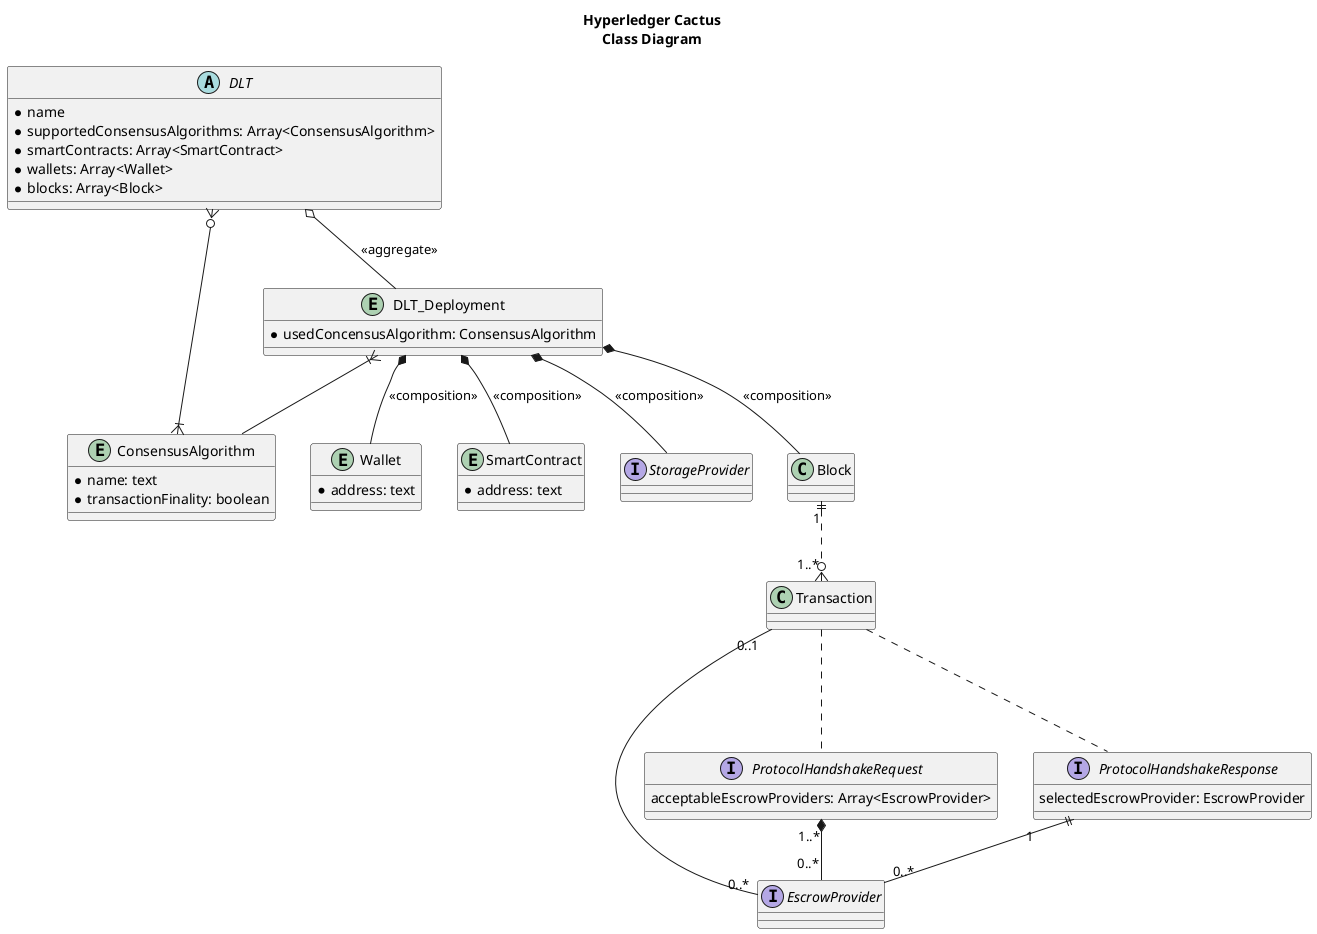 @startuml

title Hyperledger Cactus\nClass Diagram

entity "ConsensusAlgorithm" as calg {
  * name: text
  * transactionFinality: boolean
}

abstract "DLT" as dlt {
  * name
  * supportedConsensusAlgorithms: Array<ConsensusAlgorithm>
  * smartContracts: Array<SmartContract>
  * wallets: Array<Wallet>
  * blocks: Array<Block>
}

entity "DLT_Deployment" as dltd {
  * usedConcensusAlgorithm: ConsensusAlgorithm
}

entity "Wallet" as w {
  * address: text
}

entity "SmartContract" as sc {
  * address: text
}

interface "EscrowProvider" as ep {
}

interface "StorageProvider" as sp {
}

interface "ProtocolHandshakeRequest" as txhsreq {
  acceptableEscrowProviders: Array<EscrowProvider>
}

interface "ProtocolHandshakeResponse" as txhsres {
  selectedEscrowProvider: EscrowProvider
}

class "Transaction" as tx {
}

class "Block" as block {

}


dlt o-- dltd: <<aggregate>>


dlt }o--|{ calg
' note as n1
'   A DLT can support 1 or more algorithms.
'   An algorithm can be supported by any
'   number of (zero to many) DLTs.
' end note
' (dlt, calg) .. n1

dltd }|-- calg
' note as n2
'   A DLT_Deployment uses exactly 1 algorithm.
'   An algorithm can be used by any
'   number of (zero to many) DLT_Deployments.
' end note
' (dlt, calg) .. n2

dltd *-- sc: <<composition>>
dltd *-- w: <<composition>>
dltd *-- block: <<composition>>
dltd *-- sp: <<composition>>

block "1" ||..o{ "1..*" tx

tx ... txhsreq
tx ... txhsres
tx "0..1" -- "0..*" ep
txhsreq "1..*" *-- "0..*" ep
txhsres "1      " ||-- "0..*" ep

@enduml
